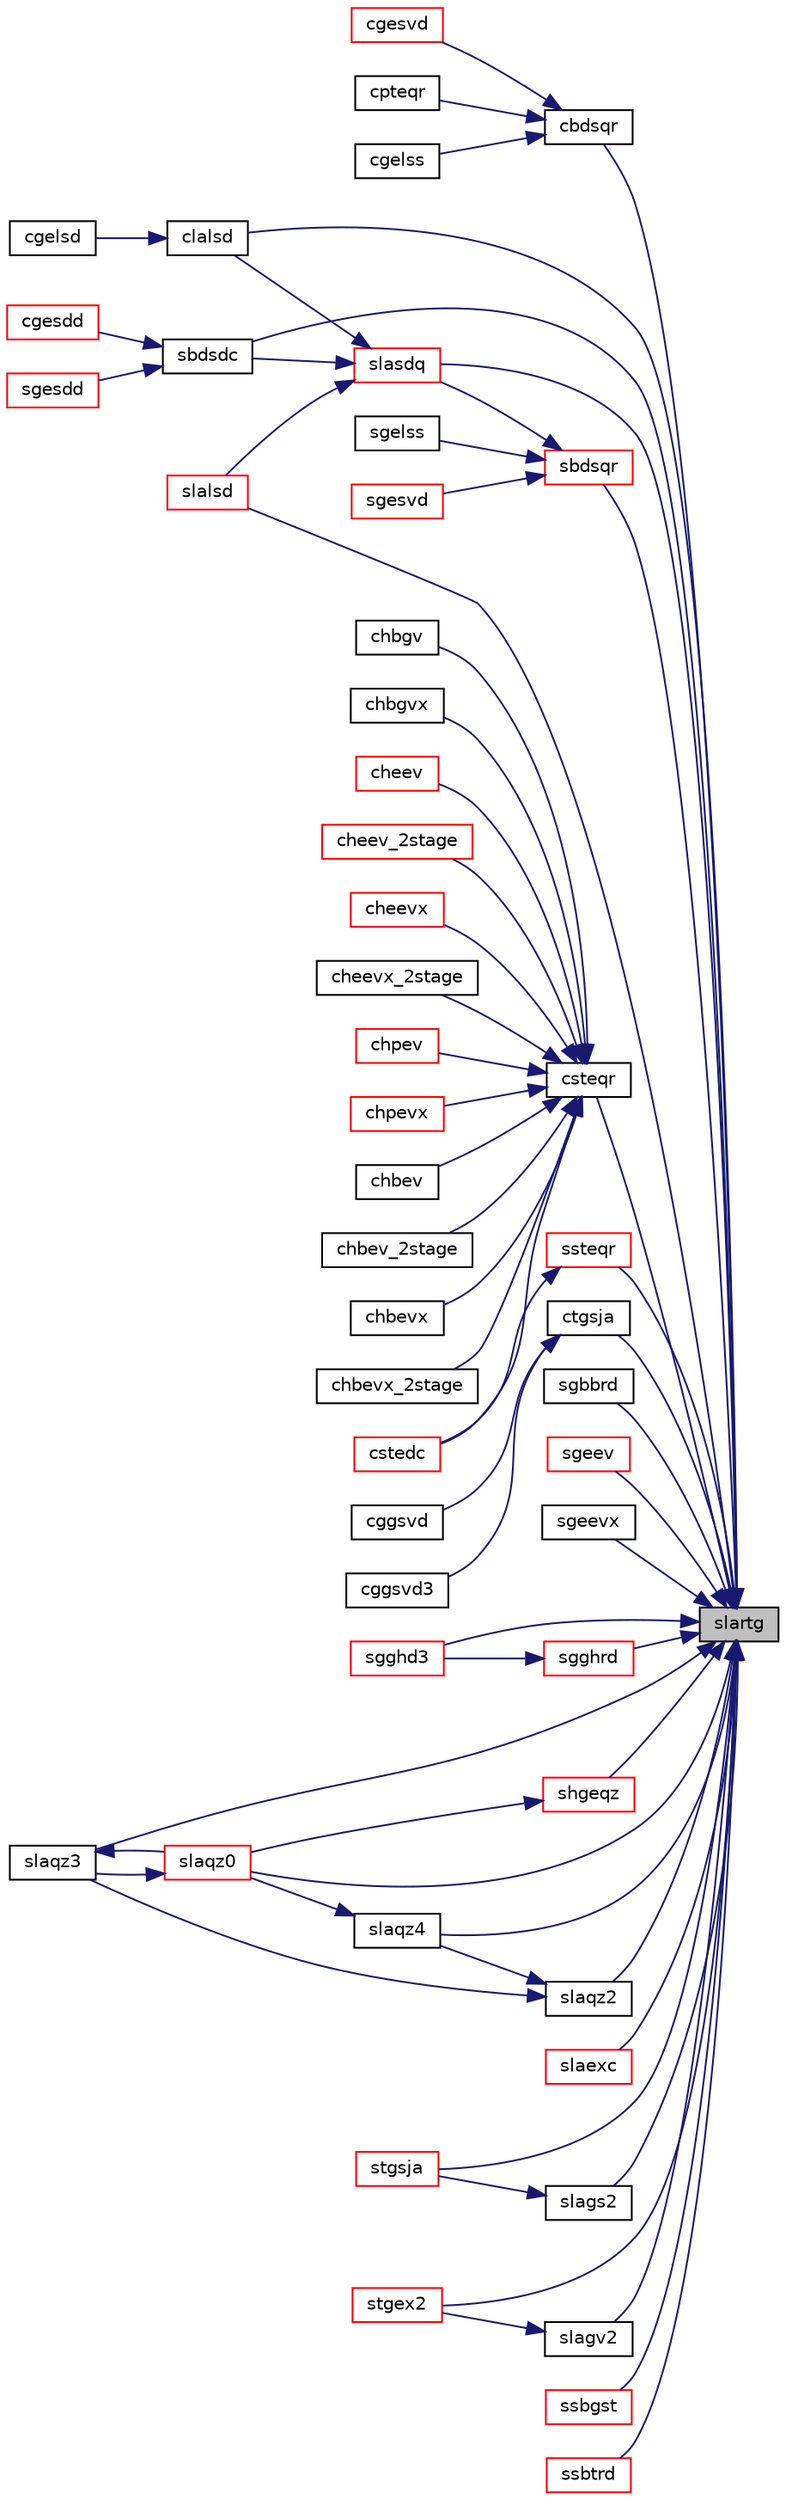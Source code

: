 digraph "slartg"
{
 // LATEX_PDF_SIZE
  edge [fontname="Helvetica",fontsize="10",labelfontname="Helvetica",labelfontsize="10"];
  node [fontname="Helvetica",fontsize="10",shape=record];
  rankdir="RL";
  Node1 [label="slartg",height=0.2,width=0.4,color="black", fillcolor="grey75", style="filled", fontcolor="black",tooltip="SLARTG generates a plane rotation with real cosine and real sine."];
  Node1 -> Node2 [dir="back",color="midnightblue",fontsize="10",style="solid",fontname="Helvetica"];
  Node2 [label="cbdsqr",height=0.2,width=0.4,color="black", fillcolor="white", style="filled",URL="$cbdsqr_8f.html#a9ac060e981cdbbebb411a09c04d428b4",tooltip="CBDSQR"];
  Node2 -> Node3 [dir="back",color="midnightblue",fontsize="10",style="solid",fontname="Helvetica"];
  Node3 [label="cgelss",height=0.2,width=0.4,color="black", fillcolor="white", style="filled",URL="$cgelss_8f.html#a104cdf5ce9195df46ace1749820a7d4a",tooltip="CGELSS solves overdetermined or underdetermined systems for GE matrices"];
  Node2 -> Node4 [dir="back",color="midnightblue",fontsize="10",style="solid",fontname="Helvetica"];
  Node4 [label="cgesvd",height=0.2,width=0.4,color="red", fillcolor="white", style="filled",URL="$cgesvd_8f.html#a0ed22d535ec7d84e8bf4f2f885df8c5c",tooltip="CGESVD computes the singular value decomposition (SVD) for GE matrices"];
  Node2 -> Node8 [dir="back",color="midnightblue",fontsize="10",style="solid",fontname="Helvetica"];
  Node8 [label="cpteqr",height=0.2,width=0.4,color="black", fillcolor="white", style="filled",URL="$cpteqr_8f.html#a0333b0f77b9e0af4ad1012b14d9d9d22",tooltip="CPTEQR"];
  Node1 -> Node9 [dir="back",color="midnightblue",fontsize="10",style="solid",fontname="Helvetica"];
  Node9 [label="clalsd",height=0.2,width=0.4,color="black", fillcolor="white", style="filled",URL="$clalsd_8f.html#a26c9ab8dc8642c18e3cbde5769b8138d",tooltip="CLALSD uses the singular value decomposition of A to solve the least squares problem."];
  Node9 -> Node10 [dir="back",color="midnightblue",fontsize="10",style="solid",fontname="Helvetica"];
  Node10 [label="cgelsd",height=0.2,width=0.4,color="black", fillcolor="white", style="filled",URL="$cgelsd_8f.html#abe955d518aa1f5fec04eb13fb9ee56c2",tooltip="CGELSD computes the minimum-norm solution to a linear least squares problem for GE matrices"];
  Node1 -> Node11 [dir="back",color="midnightblue",fontsize="10",style="solid",fontname="Helvetica"];
  Node11 [label="csteqr",height=0.2,width=0.4,color="black", fillcolor="white", style="filled",URL="$csteqr_8f.html#aad79c052d8938a8967e873b0ae074002",tooltip="CSTEQR"];
  Node11 -> Node12 [dir="back",color="midnightblue",fontsize="10",style="solid",fontname="Helvetica"];
  Node12 [label="chbev",height=0.2,width=0.4,color="black", fillcolor="white", style="filled",URL="$chbev_8f.html#a0f6d76a9363386f7fe3d13b8e6a19229",tooltip="CHBEV computes the eigenvalues and, optionally, the left and/or right eigenvectors for OTHER matrices"];
  Node11 -> Node13 [dir="back",color="midnightblue",fontsize="10",style="solid",fontname="Helvetica"];
  Node13 [label="chbev_2stage",height=0.2,width=0.4,color="black", fillcolor="white", style="filled",URL="$chbev__2stage_8f.html#a4ef30f4426bc3e5e88d1c833b53aeadc",tooltip="CHBEV_2STAGE computes the eigenvalues and, optionally, the left and/or right eigenvectors for OTHER m..."];
  Node11 -> Node14 [dir="back",color="midnightblue",fontsize="10",style="solid",fontname="Helvetica"];
  Node14 [label="chbevx",height=0.2,width=0.4,color="black", fillcolor="white", style="filled",URL="$chbevx_8f.html#ac77c2a93e93f3eeb756264a5e3d1510f",tooltip="CHBEVX computes the eigenvalues and, optionally, the left and/or right eigenvectors for OTHER matrice..."];
  Node11 -> Node15 [dir="back",color="midnightblue",fontsize="10",style="solid",fontname="Helvetica"];
  Node15 [label="chbevx_2stage",height=0.2,width=0.4,color="black", fillcolor="white", style="filled",URL="$chbevx__2stage_8f.html#ad8820f8a084e192bc6e3713b766a6cdd",tooltip="CHBEVX_2STAGE computes the eigenvalues and, optionally, the left and/or right eigenvectors for OTHER ..."];
  Node11 -> Node16 [dir="back",color="midnightblue",fontsize="10",style="solid",fontname="Helvetica"];
  Node16 [label="chbgv",height=0.2,width=0.4,color="black", fillcolor="white", style="filled",URL="$chbgv_8f.html#ae30c26efa0a7b94048c00cad17532044",tooltip="CHBGV"];
  Node11 -> Node17 [dir="back",color="midnightblue",fontsize="10",style="solid",fontname="Helvetica"];
  Node17 [label="chbgvx",height=0.2,width=0.4,color="black", fillcolor="white", style="filled",URL="$chbgvx_8f.html#adc31cb38fcdd9a79731c5ca924c1756c",tooltip="CHBGVX"];
  Node11 -> Node18 [dir="back",color="midnightblue",fontsize="10",style="solid",fontname="Helvetica"];
  Node18 [label="cheev",height=0.2,width=0.4,color="red", fillcolor="white", style="filled",URL="$cheev_8f.html#a003ee37091d65ee62fd72da1035f06e2",tooltip="CHEEV computes the eigenvalues and, optionally, the left and/or right eigenvectors for HE matrices"];
  Node11 -> Node20 [dir="back",color="midnightblue",fontsize="10",style="solid",fontname="Helvetica"];
  Node20 [label="cheev_2stage",height=0.2,width=0.4,color="red", fillcolor="white", style="filled",URL="$cheev__2stage_8f.html#af52d306acb40ea108aa4b06bb0fbae43",tooltip="CHEEV_2STAGE computes the eigenvalues and, optionally, the left and/or right eigenvectors for HE matr..."];
  Node11 -> Node22 [dir="back",color="midnightblue",fontsize="10",style="solid",fontname="Helvetica"];
  Node22 [label="cheevx",height=0.2,width=0.4,color="red", fillcolor="white", style="filled",URL="$cheevx_8f.html#a9f7c713a0119e777afe726e54feb6ef7",tooltip="CHEEVX computes the eigenvalues and, optionally, the left and/or right eigenvectors for HE matrices"];
  Node11 -> Node24 [dir="back",color="midnightblue",fontsize="10",style="solid",fontname="Helvetica"];
  Node24 [label="cheevx_2stage",height=0.2,width=0.4,color="black", fillcolor="white", style="filled",URL="$cheevx__2stage_8f.html#a1279b26b80d88a050ab7b88b7f578b09",tooltip="CHEEVX_2STAGE computes the eigenvalues and, optionally, the left and/or right eigenvectors for HE mat..."];
  Node11 -> Node25 [dir="back",color="midnightblue",fontsize="10",style="solid",fontname="Helvetica"];
  Node25 [label="chpev",height=0.2,width=0.4,color="red", fillcolor="white", style="filled",URL="$chpev_8f.html#a2b95e0e93b0800ce9640b9f3751b5793",tooltip="CHPEV computes the eigenvalues and, optionally, the left and/or right eigenvectors for OTHER matrices"];
  Node11 -> Node27 [dir="back",color="midnightblue",fontsize="10",style="solid",fontname="Helvetica"];
  Node27 [label="chpevx",height=0.2,width=0.4,color="red", fillcolor="white", style="filled",URL="$chpevx_8f.html#ae8af67b404d7c0f3cfc568c56c4e239b",tooltip="CHPEVX computes the eigenvalues and, optionally, the left and/or right eigenvectors for OTHER matrice..."];
  Node11 -> Node29 [dir="back",color="midnightblue",fontsize="10",style="solid",fontname="Helvetica"];
  Node29 [label="cstedc",height=0.2,width=0.4,color="red", fillcolor="white", style="filled",URL="$cstedc_8f.html#ac4a9245e485f9cff743e018d1fa5d8e9",tooltip="CSTEDC"];
  Node1 -> Node38 [dir="back",color="midnightblue",fontsize="10",style="solid",fontname="Helvetica"];
  Node38 [label="ctgsja",height=0.2,width=0.4,color="black", fillcolor="white", style="filled",URL="$ctgsja_8f.html#adc1cdf53766720a2d1d85f9186f059c1",tooltip="CTGSJA"];
  Node38 -> Node39 [dir="back",color="midnightblue",fontsize="10",style="solid",fontname="Helvetica"];
  Node39 [label="cggsvd",height=0.2,width=0.4,color="black", fillcolor="white", style="filled",URL="$cggsvd_8f.html#af6236f1d63e3f1e50b8a848ffae74e7b",tooltip="CGGSVD computes the singular value decomposition (SVD) for OTHER matrices"];
  Node38 -> Node40 [dir="back",color="midnightblue",fontsize="10",style="solid",fontname="Helvetica"];
  Node40 [label="cggsvd3",height=0.2,width=0.4,color="black", fillcolor="white", style="filled",URL="$cggsvd3_8f.html#a4a0b3645486e909b7f3d2bebec2efe3c",tooltip="CGGSVD3 computes the singular value decomposition (SVD) for OTHER matrices"];
  Node1 -> Node41 [dir="back",color="midnightblue",fontsize="10",style="solid",fontname="Helvetica"];
  Node41 [label="sbdsdc",height=0.2,width=0.4,color="black", fillcolor="white", style="filled",URL="$sbdsdc_8f.html#a9e033a8d4ec3aba1385f4eed11d9c332",tooltip="SBDSDC"];
  Node41 -> Node42 [dir="back",color="midnightblue",fontsize="10",style="solid",fontname="Helvetica"];
  Node42 [label="cgesdd",height=0.2,width=0.4,color="red", fillcolor="white", style="filled",URL="$cgesdd_8f.html#a609f3fc4da34716dd2bcd985924d20bd",tooltip="CGESDD"];
  Node41 -> Node43 [dir="back",color="midnightblue",fontsize="10",style="solid",fontname="Helvetica"];
  Node43 [label="sgesdd",height=0.2,width=0.4,color="red", fillcolor="white", style="filled",URL="$sgesdd_8f.html#ac2cd4f1079370ac908186d77efcd5ea8",tooltip="SGESDD"];
  Node1 -> Node46 [dir="back",color="midnightblue",fontsize="10",style="solid",fontname="Helvetica"];
  Node46 [label="sbdsqr",height=0.2,width=0.4,color="red", fillcolor="white", style="filled",URL="$sbdsqr_8f.html#a8a0972d7fba9e4e3803db17de2346179",tooltip="SBDSQR"];
  Node46 -> Node47 [dir="back",color="midnightblue",fontsize="10",style="solid",fontname="Helvetica"];
  Node47 [label="sgelss",height=0.2,width=0.4,color="black", fillcolor="white", style="filled",URL="$sgelss_8f.html#a206e3084597d088b31dc054a69aec93f",tooltip="SGELSS solves overdetermined or underdetermined systems for GE matrices"];
  Node46 -> Node48 [dir="back",color="midnightblue",fontsize="10",style="solid",fontname="Helvetica"];
  Node48 [label="sgesvd",height=0.2,width=0.4,color="red", fillcolor="white", style="filled",URL="$sgesvd_8f.html#af03d06284b1bfabd3d6c0f6955960533",tooltip="SGESVD computes the singular value decomposition (SVD) for GE matrices"];
  Node46 -> Node50 [dir="back",color="midnightblue",fontsize="10",style="solid",fontname="Helvetica"];
  Node50 [label="slasdq",height=0.2,width=0.4,color="red", fillcolor="white", style="filled",URL="$slasdq_8f.html#abb4a455a53f317631c56b07d4828eb28",tooltip="SLASDQ computes the SVD of a real bidiagonal matrix with diagonal d and off-diagonal e...."];
  Node50 -> Node9 [dir="back",color="midnightblue",fontsize="10",style="solid",fontname="Helvetica"];
  Node50 -> Node41 [dir="back",color="midnightblue",fontsize="10",style="solid",fontname="Helvetica"];
  Node50 -> Node51 [dir="back",color="midnightblue",fontsize="10",style="solid",fontname="Helvetica"];
  Node51 [label="slalsd",height=0.2,width=0.4,color="red", fillcolor="white", style="filled",URL="$slalsd_8f.html#a153577749d4bb1c01aaf8b50636d2604",tooltip="SLALSD uses the singular value decomposition of A to solve the least squares problem."];
  Node1 -> Node56 [dir="back",color="midnightblue",fontsize="10",style="solid",fontname="Helvetica"];
  Node56 [label="sgbbrd",height=0.2,width=0.4,color="black", fillcolor="white", style="filled",URL="$sgbbrd_8f.html#a1929cafd58d8fe59c200282e4497da0a",tooltip="SGBBRD"];
  Node1 -> Node57 [dir="back",color="midnightblue",fontsize="10",style="solid",fontname="Helvetica"];
  Node57 [label="sgeev",height=0.2,width=0.4,color="red", fillcolor="white", style="filled",URL="$sgeev_8f.html#a104525b749278774f7b7f57195aa6798",tooltip="SGEEV computes the eigenvalues and, optionally, the left and/or right eigenvectors for GE matrices"];
  Node1 -> Node58 [dir="back",color="midnightblue",fontsize="10",style="solid",fontname="Helvetica"];
  Node58 [label="sgeevx",height=0.2,width=0.4,color="black", fillcolor="white", style="filled",URL="$sgeevx_8f.html#adf06d28b4793cbab21e898fcb713d5a5",tooltip="SGEEVX computes the eigenvalues and, optionally, the left and/or right eigenvectors for GE matrices"];
  Node1 -> Node59 [dir="back",color="midnightblue",fontsize="10",style="solid",fontname="Helvetica"];
  Node59 [label="sgghd3",height=0.2,width=0.4,color="red", fillcolor="white", style="filled",URL="$sgghd3_8f.html#abb6d4dac4be60e44e96df8fcd58cd3d4",tooltip="SGGHD3"];
  Node1 -> Node62 [dir="back",color="midnightblue",fontsize="10",style="solid",fontname="Helvetica"];
  Node62 [label="sgghrd",height=0.2,width=0.4,color="red", fillcolor="white", style="filled",URL="$sgghrd_8f.html#ac2a67793dfc0127651f8adfa17b585ed",tooltip="SGGHRD"];
  Node62 -> Node59 [dir="back",color="midnightblue",fontsize="10",style="solid",fontname="Helvetica"];
  Node1 -> Node67 [dir="back",color="midnightblue",fontsize="10",style="solid",fontname="Helvetica"];
  Node67 [label="shgeqz",height=0.2,width=0.4,color="red", fillcolor="white", style="filled",URL="$shgeqz_8f.html#aabb10a799ac110d898984792acafa8f4",tooltip="SHGEQZ"];
  Node67 -> Node68 [dir="back",color="midnightblue",fontsize="10",style="solid",fontname="Helvetica"];
  Node68 [label="slaqz0",height=0.2,width=0.4,color="red", fillcolor="white", style="filled",URL="$slaqz0_8f.html#ad7e1d2d77ede5cb50a673445ea956f49",tooltip="SLAQZ0"];
  Node68 -> Node69 [dir="back",color="midnightblue",fontsize="10",style="solid",fontname="Helvetica"];
  Node69 [label="slaqz3",height=0.2,width=0.4,color="black", fillcolor="white", style="filled",URL="$slaqz3_8f.html#a8dad4aabc60c0b1cdc76901db8f195e2",tooltip="SLAQZ3"];
  Node69 -> Node68 [dir="back",color="midnightblue",fontsize="10",style="solid",fontname="Helvetica"];
  Node1 -> Node70 [dir="back",color="midnightblue",fontsize="10",style="solid",fontname="Helvetica"];
  Node70 [label="slaexc",height=0.2,width=0.4,color="red", fillcolor="white", style="filled",URL="$slaexc_8f.html#a6994eb77387e08eda63d1757e7b0d2e8",tooltip="SLAEXC swaps adjacent diagonal blocks of a real upper quasi-triangular matrix in Schur canonical form..."];
  Node1 -> Node81 [dir="back",color="midnightblue",fontsize="10",style="solid",fontname="Helvetica"];
  Node81 [label="slags2",height=0.2,width=0.4,color="black", fillcolor="white", style="filled",URL="$slags2_8f.html#a0a9f223d95f440bfd2cd9966da8d4048",tooltip="SLAGS2 computes 2-by-2 orthogonal matrices U, V, and Q, and applies them to matrices A and B such tha..."];
  Node81 -> Node82 [dir="back",color="midnightblue",fontsize="10",style="solid",fontname="Helvetica"];
  Node82 [label="stgsja",height=0.2,width=0.4,color="red", fillcolor="white", style="filled",URL="$stgsja_8f.html#a07e8399b7313ad78db4e44d119365c6b",tooltip="STGSJA"];
  Node1 -> Node85 [dir="back",color="midnightblue",fontsize="10",style="solid",fontname="Helvetica"];
  Node85 [label="slagv2",height=0.2,width=0.4,color="black", fillcolor="white", style="filled",URL="$slagv2_8f.html#a1474fbb59b5b24e3f7965895c6924a2e",tooltip="SLAGV2 computes the Generalized Schur factorization of a real 2-by-2 matrix pencil (A,..."];
  Node85 -> Node86 [dir="back",color="midnightblue",fontsize="10",style="solid",fontname="Helvetica"];
  Node86 [label="stgex2",height=0.2,width=0.4,color="red", fillcolor="white", style="filled",URL="$stgex2_8f.html#a291b344e4ed84af6cdba9a6d1efce24b",tooltip="STGEX2 swaps adjacent diagonal blocks in an upper (quasi) triangular matrix pair by an orthogonal equ..."];
  Node1 -> Node51 [dir="back",color="midnightblue",fontsize="10",style="solid",fontname="Helvetica"];
  Node1 -> Node68 [dir="back",color="midnightblue",fontsize="10",style="solid",fontname="Helvetica"];
  Node1 -> Node92 [dir="back",color="midnightblue",fontsize="10",style="solid",fontname="Helvetica"];
  Node92 [label="slaqz2",height=0.2,width=0.4,color="black", fillcolor="white", style="filled",URL="$slaqz2_8f.html#a2b04b68d98323a2aabbc3ea09de5a276",tooltip="SLAQZ2"];
  Node92 -> Node69 [dir="back",color="midnightblue",fontsize="10",style="solid",fontname="Helvetica"];
  Node92 -> Node93 [dir="back",color="midnightblue",fontsize="10",style="solid",fontname="Helvetica"];
  Node93 [label="slaqz4",height=0.2,width=0.4,color="black", fillcolor="white", style="filled",URL="$slaqz4_8f.html#a6895515e31c40bf17757930335b81fce",tooltip="SLAQZ4"];
  Node93 -> Node68 [dir="back",color="midnightblue",fontsize="10",style="solid",fontname="Helvetica"];
  Node1 -> Node69 [dir="back",color="midnightblue",fontsize="10",style="solid",fontname="Helvetica"];
  Node1 -> Node93 [dir="back",color="midnightblue",fontsize="10",style="solid",fontname="Helvetica"];
  Node1 -> Node50 [dir="back",color="midnightblue",fontsize="10",style="solid",fontname="Helvetica"];
  Node1 -> Node94 [dir="back",color="midnightblue",fontsize="10",style="solid",fontname="Helvetica"];
  Node94 [label="ssbgst",height=0.2,width=0.4,color="red", fillcolor="white", style="filled",URL="$ssbgst_8f.html#aaec597c3c6b4842adf9c440fba04a3b0",tooltip="SSBGST"];
  Node1 -> Node98 [dir="back",color="midnightblue",fontsize="10",style="solid",fontname="Helvetica"];
  Node98 [label="ssbtrd",height=0.2,width=0.4,color="red", fillcolor="white", style="filled",URL="$ssbtrd_8f.html#a5f8af8f03cb65598c00693417300b652",tooltip="SSBTRD"];
  Node1 -> Node102 [dir="back",color="midnightblue",fontsize="10",style="solid",fontname="Helvetica"];
  Node102 [label="ssteqr",height=0.2,width=0.4,color="red", fillcolor="white", style="filled",URL="$ssteqr_8f.html#a2463dc5fa5baab57763971a548aad789",tooltip="SSTEQR"];
  Node102 -> Node29 [dir="back",color="midnightblue",fontsize="10",style="solid",fontname="Helvetica"];
  Node1 -> Node86 [dir="back",color="midnightblue",fontsize="10",style="solid",fontname="Helvetica"];
  Node1 -> Node82 [dir="back",color="midnightblue",fontsize="10",style="solid",fontname="Helvetica"];
}
